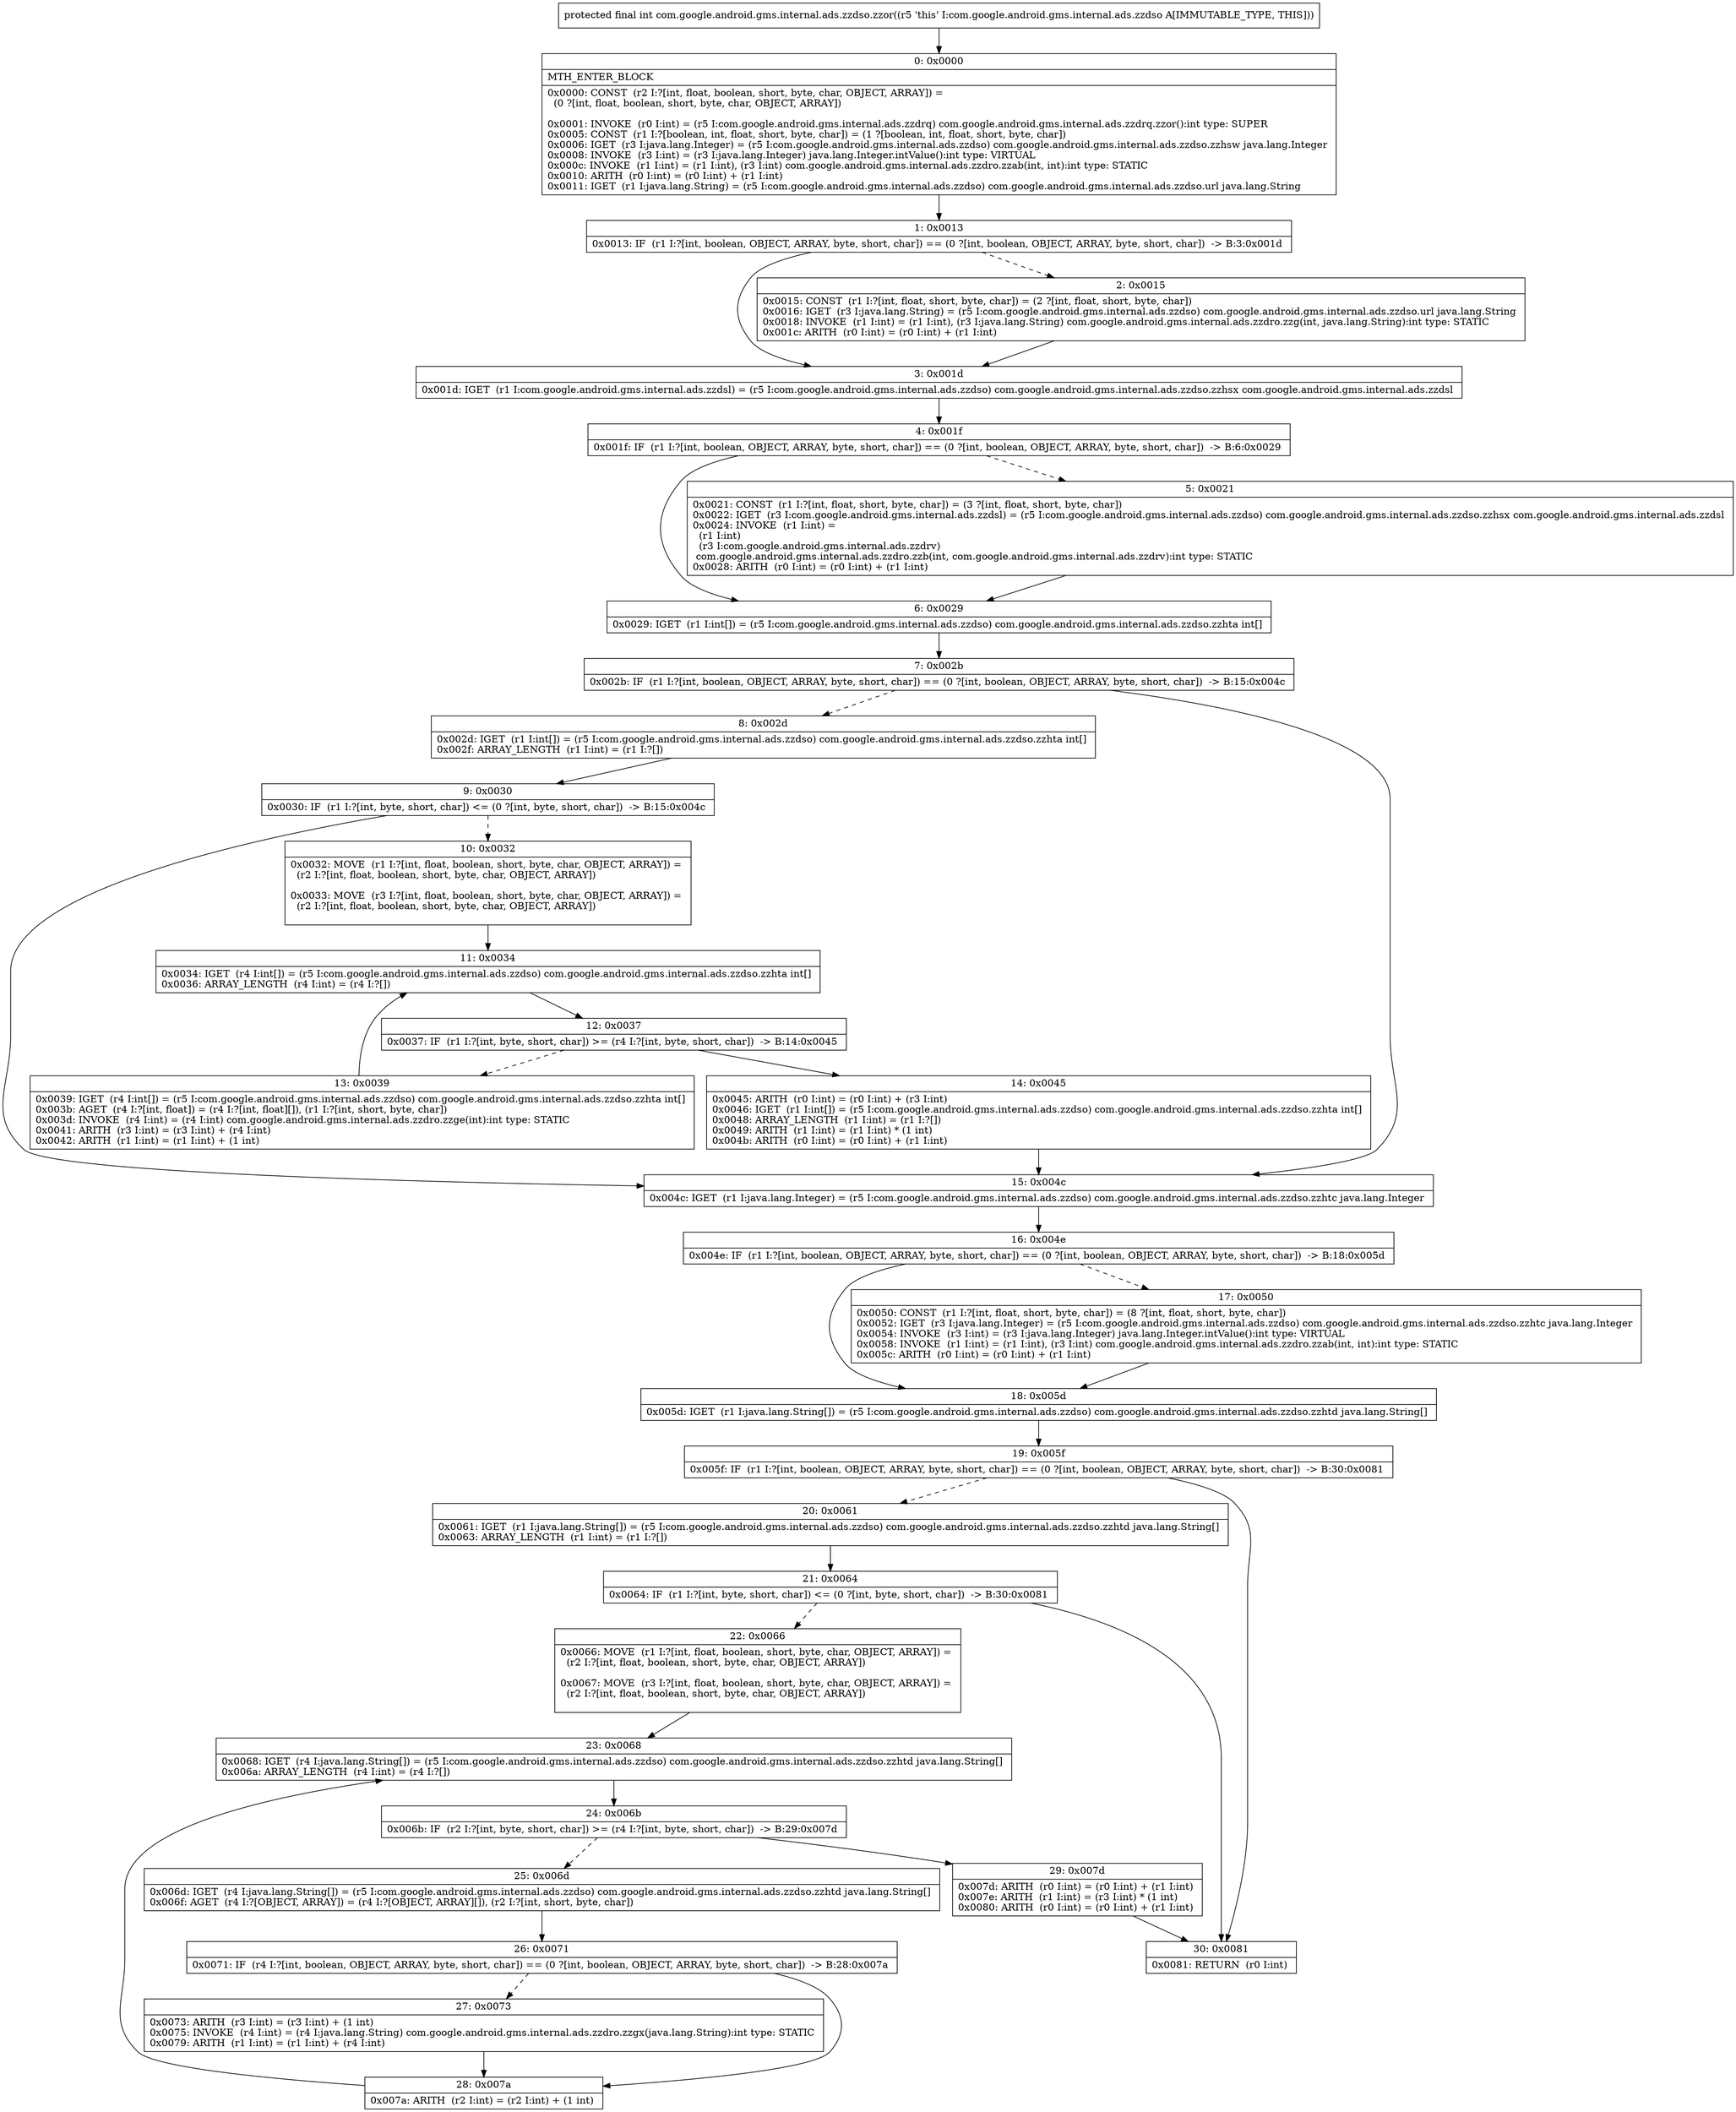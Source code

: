 digraph "CFG forcom.google.android.gms.internal.ads.zzdso.zzor()I" {
Node_0 [shape=record,label="{0\:\ 0x0000|MTH_ENTER_BLOCK\l|0x0000: CONST  (r2 I:?[int, float, boolean, short, byte, char, OBJECT, ARRAY]) = \l  (0 ?[int, float, boolean, short, byte, char, OBJECT, ARRAY])\l \l0x0001: INVOKE  (r0 I:int) = (r5 I:com.google.android.gms.internal.ads.zzdrq) com.google.android.gms.internal.ads.zzdrq.zzor():int type: SUPER \l0x0005: CONST  (r1 I:?[boolean, int, float, short, byte, char]) = (1 ?[boolean, int, float, short, byte, char]) \l0x0006: IGET  (r3 I:java.lang.Integer) = (r5 I:com.google.android.gms.internal.ads.zzdso) com.google.android.gms.internal.ads.zzdso.zzhsw java.lang.Integer \l0x0008: INVOKE  (r3 I:int) = (r3 I:java.lang.Integer) java.lang.Integer.intValue():int type: VIRTUAL \l0x000c: INVOKE  (r1 I:int) = (r1 I:int), (r3 I:int) com.google.android.gms.internal.ads.zzdro.zzab(int, int):int type: STATIC \l0x0010: ARITH  (r0 I:int) = (r0 I:int) + (r1 I:int) \l0x0011: IGET  (r1 I:java.lang.String) = (r5 I:com.google.android.gms.internal.ads.zzdso) com.google.android.gms.internal.ads.zzdso.url java.lang.String \l}"];
Node_1 [shape=record,label="{1\:\ 0x0013|0x0013: IF  (r1 I:?[int, boolean, OBJECT, ARRAY, byte, short, char]) == (0 ?[int, boolean, OBJECT, ARRAY, byte, short, char])  \-\> B:3:0x001d \l}"];
Node_2 [shape=record,label="{2\:\ 0x0015|0x0015: CONST  (r1 I:?[int, float, short, byte, char]) = (2 ?[int, float, short, byte, char]) \l0x0016: IGET  (r3 I:java.lang.String) = (r5 I:com.google.android.gms.internal.ads.zzdso) com.google.android.gms.internal.ads.zzdso.url java.lang.String \l0x0018: INVOKE  (r1 I:int) = (r1 I:int), (r3 I:java.lang.String) com.google.android.gms.internal.ads.zzdro.zzg(int, java.lang.String):int type: STATIC \l0x001c: ARITH  (r0 I:int) = (r0 I:int) + (r1 I:int) \l}"];
Node_3 [shape=record,label="{3\:\ 0x001d|0x001d: IGET  (r1 I:com.google.android.gms.internal.ads.zzdsl) = (r5 I:com.google.android.gms.internal.ads.zzdso) com.google.android.gms.internal.ads.zzdso.zzhsx com.google.android.gms.internal.ads.zzdsl \l}"];
Node_4 [shape=record,label="{4\:\ 0x001f|0x001f: IF  (r1 I:?[int, boolean, OBJECT, ARRAY, byte, short, char]) == (0 ?[int, boolean, OBJECT, ARRAY, byte, short, char])  \-\> B:6:0x0029 \l}"];
Node_5 [shape=record,label="{5\:\ 0x0021|0x0021: CONST  (r1 I:?[int, float, short, byte, char]) = (3 ?[int, float, short, byte, char]) \l0x0022: IGET  (r3 I:com.google.android.gms.internal.ads.zzdsl) = (r5 I:com.google.android.gms.internal.ads.zzdso) com.google.android.gms.internal.ads.zzdso.zzhsx com.google.android.gms.internal.ads.zzdsl \l0x0024: INVOKE  (r1 I:int) = \l  (r1 I:int)\l  (r3 I:com.google.android.gms.internal.ads.zzdrv)\l com.google.android.gms.internal.ads.zzdro.zzb(int, com.google.android.gms.internal.ads.zzdrv):int type: STATIC \l0x0028: ARITH  (r0 I:int) = (r0 I:int) + (r1 I:int) \l}"];
Node_6 [shape=record,label="{6\:\ 0x0029|0x0029: IGET  (r1 I:int[]) = (r5 I:com.google.android.gms.internal.ads.zzdso) com.google.android.gms.internal.ads.zzdso.zzhta int[] \l}"];
Node_7 [shape=record,label="{7\:\ 0x002b|0x002b: IF  (r1 I:?[int, boolean, OBJECT, ARRAY, byte, short, char]) == (0 ?[int, boolean, OBJECT, ARRAY, byte, short, char])  \-\> B:15:0x004c \l}"];
Node_8 [shape=record,label="{8\:\ 0x002d|0x002d: IGET  (r1 I:int[]) = (r5 I:com.google.android.gms.internal.ads.zzdso) com.google.android.gms.internal.ads.zzdso.zzhta int[] \l0x002f: ARRAY_LENGTH  (r1 I:int) = (r1 I:?[]) \l}"];
Node_9 [shape=record,label="{9\:\ 0x0030|0x0030: IF  (r1 I:?[int, byte, short, char]) \<= (0 ?[int, byte, short, char])  \-\> B:15:0x004c \l}"];
Node_10 [shape=record,label="{10\:\ 0x0032|0x0032: MOVE  (r1 I:?[int, float, boolean, short, byte, char, OBJECT, ARRAY]) = \l  (r2 I:?[int, float, boolean, short, byte, char, OBJECT, ARRAY])\l \l0x0033: MOVE  (r3 I:?[int, float, boolean, short, byte, char, OBJECT, ARRAY]) = \l  (r2 I:?[int, float, boolean, short, byte, char, OBJECT, ARRAY])\l \l}"];
Node_11 [shape=record,label="{11\:\ 0x0034|0x0034: IGET  (r4 I:int[]) = (r5 I:com.google.android.gms.internal.ads.zzdso) com.google.android.gms.internal.ads.zzdso.zzhta int[] \l0x0036: ARRAY_LENGTH  (r4 I:int) = (r4 I:?[]) \l}"];
Node_12 [shape=record,label="{12\:\ 0x0037|0x0037: IF  (r1 I:?[int, byte, short, char]) \>= (r4 I:?[int, byte, short, char])  \-\> B:14:0x0045 \l}"];
Node_13 [shape=record,label="{13\:\ 0x0039|0x0039: IGET  (r4 I:int[]) = (r5 I:com.google.android.gms.internal.ads.zzdso) com.google.android.gms.internal.ads.zzdso.zzhta int[] \l0x003b: AGET  (r4 I:?[int, float]) = (r4 I:?[int, float][]), (r1 I:?[int, short, byte, char]) \l0x003d: INVOKE  (r4 I:int) = (r4 I:int) com.google.android.gms.internal.ads.zzdro.zzge(int):int type: STATIC \l0x0041: ARITH  (r3 I:int) = (r3 I:int) + (r4 I:int) \l0x0042: ARITH  (r1 I:int) = (r1 I:int) + (1 int) \l}"];
Node_14 [shape=record,label="{14\:\ 0x0045|0x0045: ARITH  (r0 I:int) = (r0 I:int) + (r3 I:int) \l0x0046: IGET  (r1 I:int[]) = (r5 I:com.google.android.gms.internal.ads.zzdso) com.google.android.gms.internal.ads.zzdso.zzhta int[] \l0x0048: ARRAY_LENGTH  (r1 I:int) = (r1 I:?[]) \l0x0049: ARITH  (r1 I:int) = (r1 I:int) * (1 int) \l0x004b: ARITH  (r0 I:int) = (r0 I:int) + (r1 I:int) \l}"];
Node_15 [shape=record,label="{15\:\ 0x004c|0x004c: IGET  (r1 I:java.lang.Integer) = (r5 I:com.google.android.gms.internal.ads.zzdso) com.google.android.gms.internal.ads.zzdso.zzhtc java.lang.Integer \l}"];
Node_16 [shape=record,label="{16\:\ 0x004e|0x004e: IF  (r1 I:?[int, boolean, OBJECT, ARRAY, byte, short, char]) == (0 ?[int, boolean, OBJECT, ARRAY, byte, short, char])  \-\> B:18:0x005d \l}"];
Node_17 [shape=record,label="{17\:\ 0x0050|0x0050: CONST  (r1 I:?[int, float, short, byte, char]) = (8 ?[int, float, short, byte, char]) \l0x0052: IGET  (r3 I:java.lang.Integer) = (r5 I:com.google.android.gms.internal.ads.zzdso) com.google.android.gms.internal.ads.zzdso.zzhtc java.lang.Integer \l0x0054: INVOKE  (r3 I:int) = (r3 I:java.lang.Integer) java.lang.Integer.intValue():int type: VIRTUAL \l0x0058: INVOKE  (r1 I:int) = (r1 I:int), (r3 I:int) com.google.android.gms.internal.ads.zzdro.zzab(int, int):int type: STATIC \l0x005c: ARITH  (r0 I:int) = (r0 I:int) + (r1 I:int) \l}"];
Node_18 [shape=record,label="{18\:\ 0x005d|0x005d: IGET  (r1 I:java.lang.String[]) = (r5 I:com.google.android.gms.internal.ads.zzdso) com.google.android.gms.internal.ads.zzdso.zzhtd java.lang.String[] \l}"];
Node_19 [shape=record,label="{19\:\ 0x005f|0x005f: IF  (r1 I:?[int, boolean, OBJECT, ARRAY, byte, short, char]) == (0 ?[int, boolean, OBJECT, ARRAY, byte, short, char])  \-\> B:30:0x0081 \l}"];
Node_20 [shape=record,label="{20\:\ 0x0061|0x0061: IGET  (r1 I:java.lang.String[]) = (r5 I:com.google.android.gms.internal.ads.zzdso) com.google.android.gms.internal.ads.zzdso.zzhtd java.lang.String[] \l0x0063: ARRAY_LENGTH  (r1 I:int) = (r1 I:?[]) \l}"];
Node_21 [shape=record,label="{21\:\ 0x0064|0x0064: IF  (r1 I:?[int, byte, short, char]) \<= (0 ?[int, byte, short, char])  \-\> B:30:0x0081 \l}"];
Node_22 [shape=record,label="{22\:\ 0x0066|0x0066: MOVE  (r1 I:?[int, float, boolean, short, byte, char, OBJECT, ARRAY]) = \l  (r2 I:?[int, float, boolean, short, byte, char, OBJECT, ARRAY])\l \l0x0067: MOVE  (r3 I:?[int, float, boolean, short, byte, char, OBJECT, ARRAY]) = \l  (r2 I:?[int, float, boolean, short, byte, char, OBJECT, ARRAY])\l \l}"];
Node_23 [shape=record,label="{23\:\ 0x0068|0x0068: IGET  (r4 I:java.lang.String[]) = (r5 I:com.google.android.gms.internal.ads.zzdso) com.google.android.gms.internal.ads.zzdso.zzhtd java.lang.String[] \l0x006a: ARRAY_LENGTH  (r4 I:int) = (r4 I:?[]) \l}"];
Node_24 [shape=record,label="{24\:\ 0x006b|0x006b: IF  (r2 I:?[int, byte, short, char]) \>= (r4 I:?[int, byte, short, char])  \-\> B:29:0x007d \l}"];
Node_25 [shape=record,label="{25\:\ 0x006d|0x006d: IGET  (r4 I:java.lang.String[]) = (r5 I:com.google.android.gms.internal.ads.zzdso) com.google.android.gms.internal.ads.zzdso.zzhtd java.lang.String[] \l0x006f: AGET  (r4 I:?[OBJECT, ARRAY]) = (r4 I:?[OBJECT, ARRAY][]), (r2 I:?[int, short, byte, char]) \l}"];
Node_26 [shape=record,label="{26\:\ 0x0071|0x0071: IF  (r4 I:?[int, boolean, OBJECT, ARRAY, byte, short, char]) == (0 ?[int, boolean, OBJECT, ARRAY, byte, short, char])  \-\> B:28:0x007a \l}"];
Node_27 [shape=record,label="{27\:\ 0x0073|0x0073: ARITH  (r3 I:int) = (r3 I:int) + (1 int) \l0x0075: INVOKE  (r4 I:int) = (r4 I:java.lang.String) com.google.android.gms.internal.ads.zzdro.zzgx(java.lang.String):int type: STATIC \l0x0079: ARITH  (r1 I:int) = (r1 I:int) + (r4 I:int) \l}"];
Node_28 [shape=record,label="{28\:\ 0x007a|0x007a: ARITH  (r2 I:int) = (r2 I:int) + (1 int) \l}"];
Node_29 [shape=record,label="{29\:\ 0x007d|0x007d: ARITH  (r0 I:int) = (r0 I:int) + (r1 I:int) \l0x007e: ARITH  (r1 I:int) = (r3 I:int) * (1 int) \l0x0080: ARITH  (r0 I:int) = (r0 I:int) + (r1 I:int) \l}"];
Node_30 [shape=record,label="{30\:\ 0x0081|0x0081: RETURN  (r0 I:int) \l}"];
MethodNode[shape=record,label="{protected final int com.google.android.gms.internal.ads.zzdso.zzor((r5 'this' I:com.google.android.gms.internal.ads.zzdso A[IMMUTABLE_TYPE, THIS])) }"];
MethodNode -> Node_0;
Node_0 -> Node_1;
Node_1 -> Node_2[style=dashed];
Node_1 -> Node_3;
Node_2 -> Node_3;
Node_3 -> Node_4;
Node_4 -> Node_5[style=dashed];
Node_4 -> Node_6;
Node_5 -> Node_6;
Node_6 -> Node_7;
Node_7 -> Node_8[style=dashed];
Node_7 -> Node_15;
Node_8 -> Node_9;
Node_9 -> Node_10[style=dashed];
Node_9 -> Node_15;
Node_10 -> Node_11;
Node_11 -> Node_12;
Node_12 -> Node_13[style=dashed];
Node_12 -> Node_14;
Node_13 -> Node_11;
Node_14 -> Node_15;
Node_15 -> Node_16;
Node_16 -> Node_17[style=dashed];
Node_16 -> Node_18;
Node_17 -> Node_18;
Node_18 -> Node_19;
Node_19 -> Node_20[style=dashed];
Node_19 -> Node_30;
Node_20 -> Node_21;
Node_21 -> Node_22[style=dashed];
Node_21 -> Node_30;
Node_22 -> Node_23;
Node_23 -> Node_24;
Node_24 -> Node_25[style=dashed];
Node_24 -> Node_29;
Node_25 -> Node_26;
Node_26 -> Node_27[style=dashed];
Node_26 -> Node_28;
Node_27 -> Node_28;
Node_28 -> Node_23;
Node_29 -> Node_30;
}

